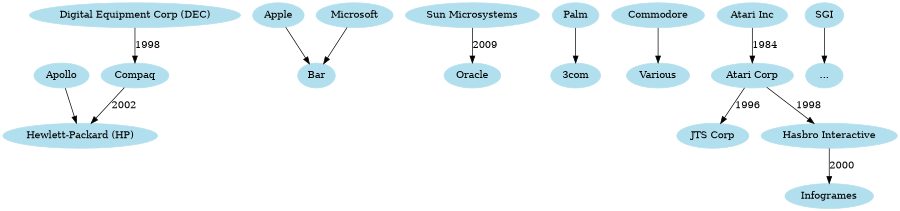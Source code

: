 digraph techcompanies {
    size="6,6";
    node [color=lightblue2, style=filled];
    "Apollo" -> "Hewlett-Packard (HP)"; /* Founded 1980, Acquired 1989 */
    "Digital Equipment Corp (DEC)" -> "Compaq" [label="1998"];
    "Compaq" -> "Hewlett-Packard (HP)" [label="2002"];
    "Apple" -> "Bar";
    "Microsoft" -> "Bar";
    "Sun Microsystems" -> "Oracle" [label="2009"];
    "Palm" -> "3com";
    "Commodore" -> "Various";
    "Atari Inc" -> "Atari Corp" [label="1984"];
    "Atari Corp" -> "JTS Corp" [label="1996"];
    "Atari Corp" -> "Hasbro Interactive" [label="1998"];
    "Hasbro Interactive" -> "Infogrames" [label="2000"];
    "SGI" -> "...";

}